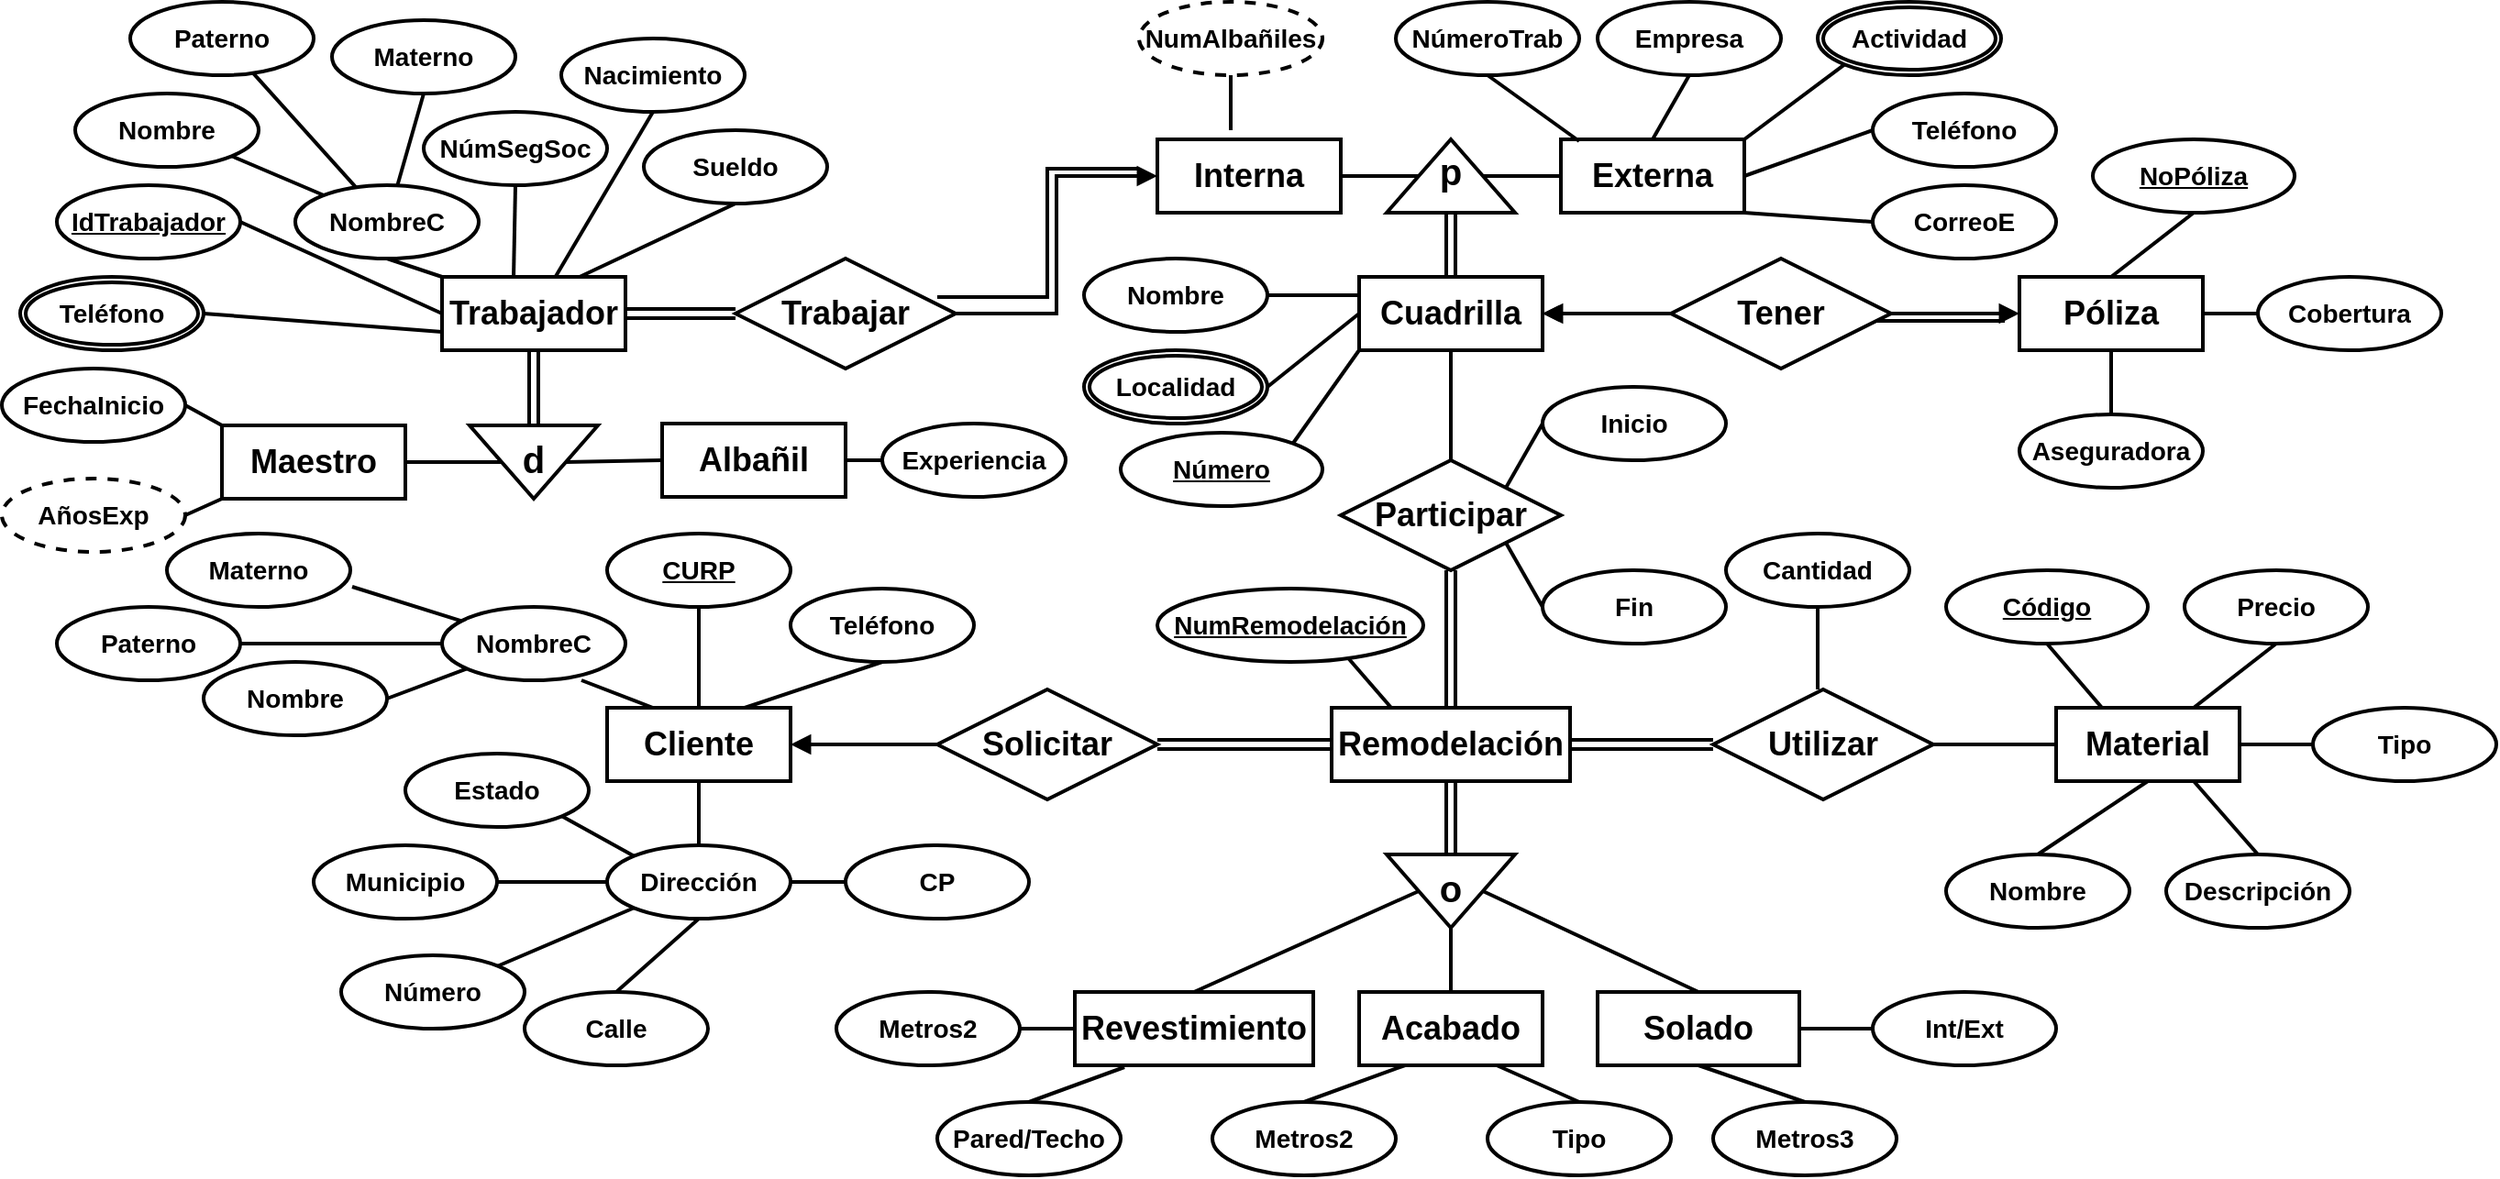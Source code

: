 <mxfile version="12.9.9" type="device"><diagram id="C5RBs43oDa-KdzZeNtuy" name="Page-1"><mxGraphModel dx="1679" dy="494" grid="1" gridSize="10" guides="1" tooltips="1" connect="1" arrows="1" fold="1" page="1" pageScale="1" pageWidth="827" pageHeight="1169" math="0" shadow="0"><root><mxCell id="WIyWlLk6GJQsqaUBKTNV-0"/><mxCell id="WIyWlLk6GJQsqaUBKTNV-1" parent="WIyWlLk6GJQsqaUBKTNV-0"/><mxCell id="CTdfxThfMznAJBngBojm-0" value="Trabajador" style="whiteSpace=wrap;html=1;align=center;fontSize=18;fontStyle=1;strokeWidth=2;" parent="WIyWlLk6GJQsqaUBKTNV-1" vertex="1"><mxGeometry x="-340" y="160" width="100" height="40" as="geometry"/></mxCell><mxCell id="ZBnfzhB002kHacPLFem0-1" style="edgeStyle=none;rounded=0;orthogonalLoop=1;jettySize=auto;html=1;exitX=1;exitY=0.5;exitDx=0;exitDy=0;entryX=0.5;entryY=1;entryDx=0;entryDy=0;strokeWidth=2;endArrow=none;endFill=0;" edge="1" parent="WIyWlLk6GJQsqaUBKTNV-1" source="CTdfxThfMznAJBngBojm-1" target="ZBnfzhB002kHacPLFem0-0"><mxGeometry relative="1" as="geometry"/></mxCell><mxCell id="CTdfxThfMznAJBngBojm-1" value="Maestro" style="whiteSpace=wrap;html=1;align=center;fontSize=18;fontStyle=1;strokeWidth=2;" parent="WIyWlLk6GJQsqaUBKTNV-1" vertex="1"><mxGeometry x="-460" y="241" width="100" height="40" as="geometry"/></mxCell><mxCell id="CTdfxThfMznAJBngBojm-2" value="Albañil" style="whiteSpace=wrap;html=1;align=center;fontSize=18;fontStyle=1;strokeWidth=2;" parent="WIyWlLk6GJQsqaUBKTNV-1" vertex="1"><mxGeometry x="-220" y="240" width="100" height="40" as="geometry"/></mxCell><mxCell id="CTdfxThfMznAJBngBojm-12" style="rounded=0;orthogonalLoop=1;jettySize=auto;html=1;exitX=0.5;exitY=1;exitDx=0;exitDy=0;entryX=0;entryY=0;entryDx=0;entryDy=0;endArrow=none;endFill=0;fontSize=14;strokeWidth=2;" parent="WIyWlLk6GJQsqaUBKTNV-1" source="CTdfxThfMznAJBngBojm-3" target="CTdfxThfMznAJBngBojm-0" edge="1"><mxGeometry relative="1" as="geometry"/></mxCell><mxCell id="CTdfxThfMznAJBngBojm-3" value="NombreC" style="ellipse;whiteSpace=wrap;html=1;align=center;fontSize=14;fontStyle=1;strokeWidth=2;" parent="WIyWlLk6GJQsqaUBKTNV-1" vertex="1"><mxGeometry x="-420" y="110" width="100" height="40" as="geometry"/></mxCell><mxCell id="CTdfxThfMznAJBngBojm-13" style="edgeStyle=none;rounded=0;orthogonalLoop=1;jettySize=auto;html=1;exitX=1;exitY=1;exitDx=0;exitDy=0;endArrow=none;endFill=0;fontSize=14;strokeWidth=2;" parent="WIyWlLk6GJQsqaUBKTNV-1" source="CTdfxThfMznAJBngBojm-4" target="CTdfxThfMznAJBngBojm-3" edge="1"><mxGeometry relative="1" as="geometry"/></mxCell><mxCell id="CTdfxThfMznAJBngBojm-4" value="Nombre" style="ellipse;whiteSpace=wrap;html=1;align=center;fontSize=14;fontStyle=1;strokeWidth=2;" parent="WIyWlLk6GJQsqaUBKTNV-1" vertex="1"><mxGeometry x="-540" y="60" width="100" height="40" as="geometry"/></mxCell><mxCell id="CTdfxThfMznAJBngBojm-14" style="edgeStyle=none;rounded=0;orthogonalLoop=1;jettySize=auto;html=1;endArrow=none;endFill=0;fontSize=14;strokeWidth=2;" parent="WIyWlLk6GJQsqaUBKTNV-1" source="CTdfxThfMznAJBngBojm-5" target="CTdfxThfMznAJBngBojm-3" edge="1"><mxGeometry relative="1" as="geometry"/></mxCell><mxCell id="CTdfxThfMznAJBngBojm-5" value="Paterno" style="ellipse;whiteSpace=wrap;html=1;align=center;fontSize=14;fontStyle=1;strokeWidth=2;" parent="WIyWlLk6GJQsqaUBKTNV-1" vertex="1"><mxGeometry x="-510" y="10" width="100" height="40" as="geometry"/></mxCell><mxCell id="CTdfxThfMznAJBngBojm-15" style="edgeStyle=none;rounded=0;orthogonalLoop=1;jettySize=auto;html=1;exitX=0.5;exitY=1;exitDx=0;exitDy=0;endArrow=none;endFill=0;fontSize=14;strokeWidth=2;" parent="WIyWlLk6GJQsqaUBKTNV-1" source="CTdfxThfMznAJBngBojm-6" target="CTdfxThfMznAJBngBojm-3" edge="1"><mxGeometry relative="1" as="geometry"/></mxCell><mxCell id="CTdfxThfMznAJBngBojm-6" value="Materno" style="ellipse;whiteSpace=wrap;html=1;align=center;fontSize=14;fontStyle=1;strokeWidth=2;" parent="WIyWlLk6GJQsqaUBKTNV-1" vertex="1"><mxGeometry x="-400" y="20" width="100" height="40" as="geometry"/></mxCell><mxCell id="CTdfxThfMznAJBngBojm-16" style="edgeStyle=none;rounded=0;orthogonalLoop=1;jettySize=auto;html=1;exitX=0.5;exitY=1;exitDx=0;exitDy=0;endArrow=none;endFill=0;fontSize=14;strokeWidth=2;" parent="WIyWlLk6GJQsqaUBKTNV-1" source="CTdfxThfMznAJBngBojm-7" target="CTdfxThfMznAJBngBojm-0" edge="1"><mxGeometry relative="1" as="geometry"/></mxCell><mxCell id="CTdfxThfMznAJBngBojm-7" value="Nacimiento" style="ellipse;whiteSpace=wrap;html=1;align=center;fontSize=14;fontStyle=1;strokeWidth=2;" parent="WIyWlLk6GJQsqaUBKTNV-1" vertex="1"><mxGeometry x="-275" y="30" width="100" height="40" as="geometry"/></mxCell><mxCell id="CTdfxThfMznAJBngBojm-17" style="edgeStyle=none;rounded=0;orthogonalLoop=1;jettySize=auto;html=1;exitX=0.5;exitY=1;exitDx=0;exitDy=0;entryX=0.39;entryY=0.025;entryDx=0;entryDy=0;entryPerimeter=0;endArrow=none;endFill=0;fontSize=14;strokeWidth=2;" parent="WIyWlLk6GJQsqaUBKTNV-1" source="CTdfxThfMznAJBngBojm-8" target="CTdfxThfMznAJBngBojm-0" edge="1"><mxGeometry relative="1" as="geometry"/></mxCell><mxCell id="CTdfxThfMznAJBngBojm-8" value="NúmSegSoc" style="ellipse;whiteSpace=wrap;html=1;align=center;fontSize=14;fontStyle=1;strokeWidth=2;" parent="WIyWlLk6GJQsqaUBKTNV-1" vertex="1"><mxGeometry x="-350" y="70" width="100" height="40" as="geometry"/></mxCell><mxCell id="CTdfxThfMznAJBngBojm-18" style="edgeStyle=none;rounded=0;orthogonalLoop=1;jettySize=auto;html=1;exitX=0.5;exitY=1;exitDx=0;exitDy=0;endArrow=none;endFill=0;fontSize=14;entryX=0.75;entryY=0;entryDx=0;entryDy=0;strokeWidth=2;" parent="WIyWlLk6GJQsqaUBKTNV-1" source="CTdfxThfMznAJBngBojm-9" target="CTdfxThfMznAJBngBojm-0" edge="1"><mxGeometry relative="1" as="geometry"><mxPoint x="-258" y="156" as="targetPoint"/></mxGeometry></mxCell><mxCell id="CTdfxThfMznAJBngBojm-9" value="Sueldo" style="ellipse;whiteSpace=wrap;html=1;align=center;fontSize=14;fontStyle=1;strokeWidth=2;" parent="WIyWlLk6GJQsqaUBKTNV-1" vertex="1"><mxGeometry x="-230" y="80" width="100" height="40" as="geometry"/></mxCell><mxCell id="CTdfxThfMznAJBngBojm-11" style="rounded=0;orthogonalLoop=1;jettySize=auto;html=1;exitX=1;exitY=0.5;exitDx=0;exitDy=0;entryX=0;entryY=0.5;entryDx=0;entryDy=0;fontSize=14;endArrow=none;endFill=0;strokeWidth=2;" parent="WIyWlLk6GJQsqaUBKTNV-1" source="CTdfxThfMznAJBngBojm-92" target="CTdfxThfMznAJBngBojm-0" edge="1"><mxGeometry relative="1" as="geometry"><mxPoint x="-390" y="180" as="sourcePoint"/></mxGeometry></mxCell><mxCell id="CTdfxThfMznAJBngBojm-20" style="edgeStyle=none;rounded=0;orthogonalLoop=1;jettySize=auto;html=1;exitX=0;exitY=0.5;exitDx=0;exitDy=0;entryX=0.5;entryY=1;entryDx=0;entryDy=0;endArrow=none;endFill=0;fontSize=20;strokeWidth=2;shape=link;" parent="WIyWlLk6GJQsqaUBKTNV-1" source="ZBnfzhB002kHacPLFem0-0" target="CTdfxThfMznAJBngBojm-0" edge="1"><mxGeometry relative="1" as="geometry"><mxPoint x="-290" y="245" as="sourcePoint"/></mxGeometry></mxCell><mxCell id="CTdfxThfMznAJBngBojm-27" style="edgeStyle=none;rounded=0;orthogonalLoop=1;jettySize=auto;html=1;exitX=0;exitY=0.5;exitDx=0;exitDy=0;entryX=1;entryY=0.5;entryDx=0;entryDy=0;endArrow=none;endFill=0;strokeWidth=2;fontSize=20;" parent="WIyWlLk6GJQsqaUBKTNV-1" source="CTdfxThfMznAJBngBojm-26" target="CTdfxThfMznAJBngBojm-2" edge="1"><mxGeometry relative="1" as="geometry"/></mxCell><mxCell id="CTdfxThfMznAJBngBojm-26" value="Experiencia" style="ellipse;whiteSpace=wrap;html=1;align=center;fontSize=14;fontStyle=1;strokeWidth=2;" parent="WIyWlLk6GJQsqaUBKTNV-1" vertex="1"><mxGeometry x="-100" y="240" width="100" height="40" as="geometry"/></mxCell><mxCell id="CTdfxThfMznAJBngBojm-34" style="edgeStyle=none;rounded=0;orthogonalLoop=1;jettySize=auto;html=1;exitX=0.5;exitY=0;exitDx=0;exitDy=0;entryX=0;entryY=0.5;entryDx=0;entryDy=0;endArrow=none;endFill=0;strokeWidth=2;fontSize=20;shape=link;" parent="WIyWlLk6GJQsqaUBKTNV-1" source="CTdfxThfMznAJBngBojm-28" target="ZBnfzhB002kHacPLFem0-7" edge="1"><mxGeometry relative="1" as="geometry"><mxPoint x="210" y="120" as="targetPoint"/></mxGeometry></mxCell><mxCell id="CTdfxThfMznAJBngBojm-28" value="Cuadrilla" style="whiteSpace=wrap;html=1;align=center;fontSize=18;fontStyle=1;strokeWidth=2;" parent="WIyWlLk6GJQsqaUBKTNV-1" vertex="1"><mxGeometry x="160" y="160" width="100" height="40" as="geometry"/></mxCell><mxCell id="ZBnfzhB002kHacPLFem0-8" style="edgeStyle=none;rounded=0;orthogonalLoop=1;jettySize=auto;html=1;exitX=1;exitY=0.5;exitDx=0;exitDy=0;entryX=0.5;entryY=0;entryDx=0;entryDy=0;endArrow=none;endFill=0;strokeWidth=2;fontSize=20;" edge="1" parent="WIyWlLk6GJQsqaUBKTNV-1" source="CTdfxThfMznAJBngBojm-29" target="ZBnfzhB002kHacPLFem0-7"><mxGeometry relative="1" as="geometry"/></mxCell><mxCell id="CTdfxThfMznAJBngBojm-29" value="Interna" style="whiteSpace=wrap;html=1;align=center;fontSize=18;fontStyle=1;strokeWidth=2;" parent="WIyWlLk6GJQsqaUBKTNV-1" vertex="1"><mxGeometry x="50" y="85" width="100" height="40" as="geometry"/></mxCell><mxCell id="ZBnfzhB002kHacPLFem0-9" style="edgeStyle=none;rounded=0;orthogonalLoop=1;jettySize=auto;html=1;exitX=0;exitY=0.5;exitDx=0;exitDy=0;entryX=0.5;entryY=1;entryDx=0;entryDy=0;endArrow=none;endFill=0;strokeWidth=2;fontSize=20;" edge="1" parent="WIyWlLk6GJQsqaUBKTNV-1" source="CTdfxThfMznAJBngBojm-30" target="ZBnfzhB002kHacPLFem0-7"><mxGeometry relative="1" as="geometry"/></mxCell><mxCell id="CTdfxThfMznAJBngBojm-30" value="Externa" style="whiteSpace=wrap;html=1;align=center;fontSize=18;fontStyle=1;strokeWidth=2;" parent="WIyWlLk6GJQsqaUBKTNV-1" vertex="1"><mxGeometry x="270" y="85" width="100" height="40" as="geometry"/></mxCell><mxCell id="CTdfxThfMznAJBngBojm-52" style="edgeStyle=none;rounded=0;orthogonalLoop=1;jettySize=auto;html=1;exitX=1;exitY=0.5;exitDx=0;exitDy=0;entryX=0;entryY=0.25;entryDx=0;entryDy=0;endArrow=none;endFill=0;strokeWidth=2;fontSize=14;" parent="WIyWlLk6GJQsqaUBKTNV-1" source="CTdfxThfMznAJBngBojm-35" target="CTdfxThfMznAJBngBojm-28" edge="1"><mxGeometry relative="1" as="geometry"/></mxCell><mxCell id="CTdfxThfMznAJBngBojm-35" value="Nombre" style="ellipse;whiteSpace=wrap;html=1;align=center;fontSize=14;fontStyle=1;strokeWidth=2;" parent="WIyWlLk6GJQsqaUBKTNV-1" vertex="1"><mxGeometry x="10" y="150" width="100" height="40" as="geometry"/></mxCell><mxCell id="CTdfxThfMznAJBngBojm-53" style="edgeStyle=none;rounded=0;orthogonalLoop=1;jettySize=auto;html=1;exitX=1;exitY=0.5;exitDx=0;exitDy=0;entryX=0;entryY=0.5;entryDx=0;entryDy=0;endArrow=none;endFill=0;strokeWidth=2;fontSize=14;" parent="WIyWlLk6GJQsqaUBKTNV-1" source="CTdfxThfMznAJBngBojm-38" target="CTdfxThfMznAJBngBojm-28" edge="1"><mxGeometry relative="1" as="geometry"/></mxCell><mxCell id="CTdfxThfMznAJBngBojm-38" value="Localidad" style="ellipse;shape=doubleEllipse;margin=3;whiteSpace=wrap;html=1;align=center;strokeWidth=2;fontSize=14;fontStyle=1" parent="WIyWlLk6GJQsqaUBKTNV-1" vertex="1"><mxGeometry x="10" y="200" width="100" height="40" as="geometry"/></mxCell><mxCell id="CTdfxThfMznAJBngBojm-54" style="edgeStyle=none;rounded=0;orthogonalLoop=1;jettySize=auto;html=1;exitX=1;exitY=0;exitDx=0;exitDy=0;entryX=0;entryY=1;entryDx=0;entryDy=0;endArrow=none;endFill=0;strokeWidth=2;fontSize=14;" parent="WIyWlLk6GJQsqaUBKTNV-1" source="CTdfxThfMznAJBngBojm-106" target="CTdfxThfMznAJBngBojm-28" edge="1"><mxGeometry relative="1" as="geometry"><mxPoint x="145.355" y="250.858" as="sourcePoint"/></mxGeometry></mxCell><mxCell id="CTdfxThfMznAJBngBojm-55" style="edgeStyle=none;rounded=0;orthogonalLoop=1;jettySize=auto;html=1;exitX=0.5;exitY=1;exitDx=0;exitDy=0;entryX=0.4;entryY=-0.125;entryDx=0;entryDy=0;entryPerimeter=0;endArrow=none;endFill=0;strokeWidth=2;fontSize=14;" parent="WIyWlLk6GJQsqaUBKTNV-1" source="CTdfxThfMznAJBngBojm-40" target="CTdfxThfMznAJBngBojm-29" edge="1"><mxGeometry relative="1" as="geometry"/></mxCell><mxCell id="CTdfxThfMznAJBngBojm-40" value="NumAlbañiles" style="ellipse;whiteSpace=wrap;html=1;align=center;dashed=1;strokeWidth=2;fontSize=14;fontStyle=1" parent="WIyWlLk6GJQsqaUBKTNV-1" vertex="1"><mxGeometry x="40" y="10" width="100" height="40" as="geometry"/></mxCell><mxCell id="CTdfxThfMznAJBngBojm-47" style="edgeStyle=none;rounded=0;orthogonalLoop=1;jettySize=auto;html=1;exitX=0.5;exitY=1;exitDx=0;exitDy=0;entryX=0.1;entryY=0.025;entryDx=0;entryDy=0;entryPerimeter=0;endArrow=none;endFill=0;strokeWidth=2;fontSize=14;" parent="WIyWlLk6GJQsqaUBKTNV-1" source="CTdfxThfMznAJBngBojm-41" target="CTdfxThfMznAJBngBojm-30" edge="1"><mxGeometry relative="1" as="geometry"/></mxCell><mxCell id="CTdfxThfMznAJBngBojm-41" value="NúmeroTrab" style="ellipse;whiteSpace=wrap;html=1;align=center;fontSize=14;fontStyle=1;strokeWidth=2;" parent="WIyWlLk6GJQsqaUBKTNV-1" vertex="1"><mxGeometry x="180" y="10" width="100" height="40" as="geometry"/></mxCell><mxCell id="CTdfxThfMznAJBngBojm-48" style="edgeStyle=none;rounded=0;orthogonalLoop=1;jettySize=auto;html=1;exitX=0.5;exitY=1;exitDx=0;exitDy=0;endArrow=none;endFill=0;strokeWidth=2;fontSize=14;entryX=0.5;entryY=0;entryDx=0;entryDy=0;" parent="WIyWlLk6GJQsqaUBKTNV-1" source="CTdfxThfMznAJBngBojm-42" target="CTdfxThfMznAJBngBojm-30" edge="1"><mxGeometry relative="1" as="geometry"><mxPoint x="330" y="70" as="targetPoint"/></mxGeometry></mxCell><mxCell id="CTdfxThfMznAJBngBojm-42" value="Empresa" style="ellipse;whiteSpace=wrap;html=1;align=center;fontSize=14;fontStyle=1;strokeWidth=2;" parent="WIyWlLk6GJQsqaUBKTNV-1" vertex="1"><mxGeometry x="290" y="10" width="100" height="40" as="geometry"/></mxCell><mxCell id="CTdfxThfMznAJBngBojm-49" style="edgeStyle=none;rounded=0;orthogonalLoop=1;jettySize=auto;html=1;exitX=0;exitY=1;exitDx=0;exitDy=0;entryX=1;entryY=0;entryDx=0;entryDy=0;endArrow=none;endFill=0;strokeWidth=2;fontSize=14;" parent="WIyWlLk6GJQsqaUBKTNV-1" source="CTdfxThfMznAJBngBojm-43" target="CTdfxThfMznAJBngBojm-30" edge="1"><mxGeometry relative="1" as="geometry"/></mxCell><mxCell id="CTdfxThfMznAJBngBojm-43" value="Actividad" style="ellipse;shape=doubleEllipse;margin=3;whiteSpace=wrap;html=1;align=center;strokeWidth=2;fontSize=14;fontStyle=1" parent="WIyWlLk6GJQsqaUBKTNV-1" vertex="1"><mxGeometry x="410" y="10" width="100" height="40" as="geometry"/></mxCell><mxCell id="CTdfxThfMznAJBngBojm-50" style="edgeStyle=none;rounded=0;orthogonalLoop=1;jettySize=auto;html=1;exitX=0;exitY=0.5;exitDx=0;exitDy=0;entryX=1;entryY=0.5;entryDx=0;entryDy=0;endArrow=none;endFill=0;strokeWidth=2;fontSize=14;" parent="WIyWlLk6GJQsqaUBKTNV-1" source="CTdfxThfMznAJBngBojm-45" target="CTdfxThfMznAJBngBojm-30" edge="1"><mxGeometry relative="1" as="geometry"/></mxCell><mxCell id="CTdfxThfMznAJBngBojm-45" value="Teléfono" style="ellipse;whiteSpace=wrap;html=1;align=center;fontSize=14;fontStyle=1;strokeWidth=2;" parent="WIyWlLk6GJQsqaUBKTNV-1" vertex="1"><mxGeometry x="440" y="60" width="100" height="40" as="geometry"/></mxCell><mxCell id="CTdfxThfMznAJBngBojm-51" style="edgeStyle=none;rounded=0;orthogonalLoop=1;jettySize=auto;html=1;exitX=0;exitY=0.5;exitDx=0;exitDy=0;entryX=1;entryY=1;entryDx=0;entryDy=0;endArrow=none;endFill=0;strokeWidth=2;fontSize=14;" parent="WIyWlLk6GJQsqaUBKTNV-1" source="CTdfxThfMznAJBngBojm-46" target="CTdfxThfMznAJBngBojm-30" edge="1"><mxGeometry relative="1" as="geometry"/></mxCell><mxCell id="CTdfxThfMznAJBngBojm-46" value="CorreoE" style="ellipse;whiteSpace=wrap;html=1;align=center;fontSize=14;fontStyle=1;strokeWidth=2;" parent="WIyWlLk6GJQsqaUBKTNV-1" vertex="1"><mxGeometry x="440" y="110" width="100" height="40" as="geometry"/></mxCell><mxCell id="CTdfxThfMznAJBngBojm-94" style="edgeStyle=none;rounded=0;orthogonalLoop=1;jettySize=auto;html=1;exitX=0.25;exitY=0;exitDx=0;exitDy=0;entryX=0.718;entryY=0.95;entryDx=0;entryDy=0;entryPerimeter=0;endArrow=none;endFill=0;strokeWidth=2;fontSize=14;" parent="WIyWlLk6GJQsqaUBKTNV-1" source="CTdfxThfMznAJBngBojm-59" target="CTdfxThfMznAJBngBojm-93" edge="1"><mxGeometry relative="1" as="geometry"/></mxCell><mxCell id="CTdfxThfMznAJBngBojm-59" value="Remodelación" style="whiteSpace=wrap;html=1;align=center;fontSize=18;fontStyle=1;strokeWidth=2;" parent="WIyWlLk6GJQsqaUBKTNV-1" vertex="1"><mxGeometry x="145" y="395" width="130" height="40" as="geometry"/></mxCell><mxCell id="ZBnfzhB002kHacPLFem0-13" style="edgeStyle=none;rounded=0;orthogonalLoop=1;jettySize=auto;html=1;exitX=0.5;exitY=0;exitDx=0;exitDy=0;entryX=0.5;entryY=1;entryDx=0;entryDy=0;endArrow=none;endFill=0;strokeWidth=2;fontSize=20;" edge="1" parent="WIyWlLk6GJQsqaUBKTNV-1" source="CTdfxThfMznAJBngBojm-60" target="ZBnfzhB002kHacPLFem0-10"><mxGeometry relative="1" as="geometry"/></mxCell><mxCell id="CTdfxThfMznAJBngBojm-60" value="Revestimiento" style="whiteSpace=wrap;html=1;align=center;fontSize=18;fontStyle=1;strokeWidth=2;" parent="WIyWlLk6GJQsqaUBKTNV-1" vertex="1"><mxGeometry x="5" y="550" width="130" height="40" as="geometry"/></mxCell><mxCell id="CTdfxThfMznAJBngBojm-61" value="Acabado" style="whiteSpace=wrap;html=1;align=center;fontSize=18;fontStyle=1;strokeWidth=2;" parent="WIyWlLk6GJQsqaUBKTNV-1" vertex="1"><mxGeometry x="160" y="550" width="100" height="40" as="geometry"/></mxCell><mxCell id="ZBnfzhB002kHacPLFem0-12" style="edgeStyle=none;rounded=0;orthogonalLoop=1;jettySize=auto;html=1;exitX=0.5;exitY=0;exitDx=0;exitDy=0;entryX=0.5;entryY=0;entryDx=0;entryDy=0;endArrow=none;endFill=0;strokeWidth=2;fontSize=20;" edge="1" parent="WIyWlLk6GJQsqaUBKTNV-1" source="CTdfxThfMznAJBngBojm-62" target="ZBnfzhB002kHacPLFem0-10"><mxGeometry relative="1" as="geometry"/></mxCell><mxCell id="CTdfxThfMznAJBngBojm-62" value="Solado" style="whiteSpace=wrap;html=1;align=center;fontSize=18;fontStyle=1;strokeWidth=2;" parent="WIyWlLk6GJQsqaUBKTNV-1" vertex="1"><mxGeometry x="290" y="550" width="110" height="40" as="geometry"/></mxCell><mxCell id="CTdfxThfMznAJBngBojm-69" style="edgeStyle=none;rounded=0;orthogonalLoop=1;jettySize=auto;html=1;exitX=0;exitY=0.5;exitDx=0;exitDy=0;entryX=0.5;entryY=1;entryDx=0;entryDy=0;endArrow=none;endFill=0;strokeWidth=2;fontSize=14;shape=link;" parent="WIyWlLk6GJQsqaUBKTNV-1" source="ZBnfzhB002kHacPLFem0-10" target="CTdfxThfMznAJBngBojm-59" edge="1"><mxGeometry relative="1" as="geometry"><mxPoint x="210" y="475" as="sourcePoint"/></mxGeometry></mxCell><mxCell id="CTdfxThfMznAJBngBojm-70" value="Póliza" style="whiteSpace=wrap;html=1;align=center;fontSize=18;fontStyle=1;strokeWidth=2;" parent="WIyWlLk6GJQsqaUBKTNV-1" vertex="1"><mxGeometry x="520" y="160" width="100" height="40" as="geometry"/></mxCell><mxCell id="CTdfxThfMznAJBngBojm-73" style="edgeStyle=none;rounded=0;orthogonalLoop=1;jettySize=auto;html=1;exitX=0.5;exitY=1;exitDx=0;exitDy=0;endArrow=none;endFill=0;strokeWidth=2;fontSize=14;" parent="WIyWlLk6GJQsqaUBKTNV-1" source="CTdfxThfMznAJBngBojm-71" edge="1"><mxGeometry relative="1" as="geometry"><mxPoint x="570" y="200" as="targetPoint"/></mxGeometry></mxCell><mxCell id="CTdfxThfMznAJBngBojm-71" value="Aseguradora" style="ellipse;whiteSpace=wrap;html=1;align=center;fontSize=14;fontStyle=1;strokeWidth=2;" parent="WIyWlLk6GJQsqaUBKTNV-1" vertex="1"><mxGeometry x="520" y="235" width="100" height="40" as="geometry"/></mxCell><mxCell id="CTdfxThfMznAJBngBojm-74" style="edgeStyle=none;rounded=0;orthogonalLoop=1;jettySize=auto;html=1;exitX=0;exitY=0.5;exitDx=0;exitDy=0;entryX=1;entryY=0.5;entryDx=0;entryDy=0;endArrow=none;endFill=0;strokeWidth=2;fontSize=14;" parent="WIyWlLk6GJQsqaUBKTNV-1" source="CTdfxThfMznAJBngBojm-72" target="CTdfxThfMznAJBngBojm-70" edge="1"><mxGeometry relative="1" as="geometry"/></mxCell><mxCell id="CTdfxThfMznAJBngBojm-72" value="Cobertura" style="ellipse;whiteSpace=wrap;html=1;align=center;fontSize=14;fontStyle=1;strokeWidth=2;" parent="WIyWlLk6GJQsqaUBKTNV-1" vertex="1"><mxGeometry x="650" y="160" width="100" height="40" as="geometry"/></mxCell><mxCell id="CTdfxThfMznAJBngBojm-82" style="edgeStyle=none;rounded=0;orthogonalLoop=1;jettySize=auto;html=1;exitX=0.5;exitY=1;exitDx=0;exitDy=0;entryX=0.75;entryY=0;entryDx=0;entryDy=0;endArrow=none;endFill=0;strokeWidth=2;fontSize=14;" parent="WIyWlLk6GJQsqaUBKTNV-1" source="CTdfxThfMznAJBngBojm-76" target="CTdfxThfMznAJBngBojm-183" edge="1"><mxGeometry relative="1" as="geometry"><mxPoint x="609" y="395" as="targetPoint"/></mxGeometry></mxCell><mxCell id="CTdfxThfMznAJBngBojm-76" value="Precio" style="ellipse;whiteSpace=wrap;html=1;align=center;fontSize=14;fontStyle=1;strokeWidth=2;" parent="WIyWlLk6GJQsqaUBKTNV-1" vertex="1"><mxGeometry x="610" y="320" width="100" height="40" as="geometry"/></mxCell><mxCell id="CTdfxThfMznAJBngBojm-83" style="edgeStyle=none;rounded=0;orthogonalLoop=1;jettySize=auto;html=1;exitX=0;exitY=0.5;exitDx=0;exitDy=0;entryX=1;entryY=0.5;entryDx=0;entryDy=0;endArrow=none;endFill=0;strokeWidth=2;fontSize=14;" parent="WIyWlLk6GJQsqaUBKTNV-1" source="CTdfxThfMznAJBngBojm-77" target="CTdfxThfMznAJBngBojm-183" edge="1"><mxGeometry relative="1" as="geometry"><mxPoint x="640" y="415" as="targetPoint"/></mxGeometry></mxCell><mxCell id="CTdfxThfMznAJBngBojm-77" value="Tipo" style="ellipse;whiteSpace=wrap;html=1;align=center;fontSize=14;fontStyle=1;strokeWidth=2;" parent="WIyWlLk6GJQsqaUBKTNV-1" vertex="1"><mxGeometry x="680" y="395" width="100" height="40" as="geometry"/></mxCell><mxCell id="CTdfxThfMznAJBngBojm-84" style="edgeStyle=none;rounded=0;orthogonalLoop=1;jettySize=auto;html=1;exitX=0.5;exitY=0;exitDx=0;exitDy=0;entryX=0.75;entryY=1;entryDx=0;entryDy=0;endArrow=none;endFill=0;strokeWidth=2;fontSize=14;" parent="WIyWlLk6GJQsqaUBKTNV-1" source="CTdfxThfMznAJBngBojm-78" target="CTdfxThfMznAJBngBojm-183" edge="1"><mxGeometry relative="1" as="geometry"><mxPoint x="615" y="435" as="targetPoint"/></mxGeometry></mxCell><mxCell id="CTdfxThfMznAJBngBojm-78" value="Descripción" style="ellipse;whiteSpace=wrap;html=1;align=center;fontSize=14;fontStyle=1;strokeWidth=2;" parent="WIyWlLk6GJQsqaUBKTNV-1" vertex="1"><mxGeometry x="600" y="475" width="100" height="40" as="geometry"/></mxCell><mxCell id="CTdfxThfMznAJBngBojm-85" style="edgeStyle=none;rounded=0;orthogonalLoop=1;jettySize=auto;html=1;exitX=0.5;exitY=0;exitDx=0;exitDy=0;entryX=0.5;entryY=1;entryDx=0;entryDy=0;endArrow=none;endFill=0;strokeWidth=2;fontSize=14;" parent="WIyWlLk6GJQsqaUBKTNV-1" source="CTdfxThfMznAJBngBojm-79" target="CTdfxThfMznAJBngBojm-183" edge="1"><mxGeometry relative="1" as="geometry"><mxPoint x="590" y="435" as="targetPoint"/></mxGeometry></mxCell><mxCell id="CTdfxThfMznAJBngBojm-79" value="Nombre" style="ellipse;whiteSpace=wrap;html=1;align=center;fontSize=14;fontStyle=1;strokeWidth=2;" parent="WIyWlLk6GJQsqaUBKTNV-1" vertex="1"><mxGeometry x="480" y="475" width="100" height="40" as="geometry"/></mxCell><mxCell id="CTdfxThfMznAJBngBojm-81" style="edgeStyle=none;rounded=0;orthogonalLoop=1;jettySize=auto;html=1;exitX=0.5;exitY=1;exitDx=0;exitDy=0;entryX=0.25;entryY=0;entryDx=0;entryDy=0;endArrow=none;endFill=0;strokeWidth=2;fontSize=14;" parent="WIyWlLk6GJQsqaUBKTNV-1" source="CTdfxThfMznAJBngBojm-184" target="CTdfxThfMznAJBngBojm-183" edge="1"><mxGeometry relative="1" as="geometry"><mxPoint x="540" y="360" as="sourcePoint"/><mxPoint x="565" y="395" as="targetPoint"/></mxGeometry></mxCell><mxCell id="CTdfxThfMznAJBngBojm-95" style="edgeStyle=none;rounded=0;orthogonalLoop=1;jettySize=auto;html=1;entryX=0.5;entryY=1;entryDx=0;entryDy=0;endArrow=none;endFill=0;strokeWidth=2;fontSize=14;exitX=0.5;exitY=0;exitDx=0;exitDy=0;" parent="WIyWlLk6GJQsqaUBKTNV-1" source="CTdfxThfMznAJBngBojm-86" target="CTdfxThfMznAJBngBojm-140" edge="1"><mxGeometry relative="1" as="geometry"><mxPoint x="-206" y="474" as="sourcePoint"/><mxPoint x="-392.5" y="485" as="targetPoint"/></mxGeometry></mxCell><mxCell id="CTdfxThfMznAJBngBojm-86" value="Dirección" style="ellipse;whiteSpace=wrap;html=1;align=center;fontSize=14;fontStyle=1;strokeWidth=2;" parent="WIyWlLk6GJQsqaUBKTNV-1" vertex="1"><mxGeometry x="-250" y="470" width="100" height="40" as="geometry"/></mxCell><mxCell id="CTdfxThfMznAJBngBojm-100" style="edgeStyle=none;rounded=0;orthogonalLoop=1;jettySize=auto;html=1;exitX=0.5;exitY=0;exitDx=0;exitDy=0;entryX=0.5;entryY=1;entryDx=0;entryDy=0;endArrow=none;endFill=0;strokeWidth=2;fontSize=14;" parent="WIyWlLk6GJQsqaUBKTNV-1" source="CTdfxThfMznAJBngBojm-87" target="CTdfxThfMznAJBngBojm-86" edge="1"><mxGeometry relative="1" as="geometry"/></mxCell><mxCell id="CTdfxThfMznAJBngBojm-87" value="Calle" style="ellipse;whiteSpace=wrap;html=1;align=center;fontSize=14;fontStyle=1;strokeWidth=2;" parent="WIyWlLk6GJQsqaUBKTNV-1" vertex="1"><mxGeometry x="-295" y="550" width="100" height="40" as="geometry"/></mxCell><mxCell id="CTdfxThfMznAJBngBojm-99" style="edgeStyle=none;rounded=0;orthogonalLoop=1;jettySize=auto;html=1;exitX=1;exitY=0;exitDx=0;exitDy=0;entryX=0;entryY=1;entryDx=0;entryDy=0;endArrow=none;endFill=0;strokeWidth=2;fontSize=14;" parent="WIyWlLk6GJQsqaUBKTNV-1" source="CTdfxThfMznAJBngBojm-88" target="CTdfxThfMznAJBngBojm-86" edge="1"><mxGeometry relative="1" as="geometry"/></mxCell><mxCell id="CTdfxThfMznAJBngBojm-88" value="Número" style="ellipse;whiteSpace=wrap;html=1;align=center;fontSize=14;fontStyle=1;strokeWidth=2;" parent="WIyWlLk6GJQsqaUBKTNV-1" vertex="1"><mxGeometry x="-395" y="530" width="100" height="40" as="geometry"/></mxCell><mxCell id="CTdfxThfMznAJBngBojm-98" style="edgeStyle=none;rounded=0;orthogonalLoop=1;jettySize=auto;html=1;exitX=1;exitY=0.5;exitDx=0;exitDy=0;endArrow=none;endFill=0;strokeWidth=2;fontSize=14;" parent="WIyWlLk6GJQsqaUBKTNV-1" source="CTdfxThfMznAJBngBojm-89" target="CTdfxThfMznAJBngBojm-86" edge="1"><mxGeometry relative="1" as="geometry"/></mxCell><mxCell id="CTdfxThfMznAJBngBojm-89" value="Municipio" style="ellipse;whiteSpace=wrap;html=1;align=center;fontSize=14;fontStyle=1;strokeWidth=2;" parent="WIyWlLk6GJQsqaUBKTNV-1" vertex="1"><mxGeometry x="-410" y="470" width="100" height="40" as="geometry"/></mxCell><mxCell id="CTdfxThfMznAJBngBojm-97" style="edgeStyle=none;rounded=0;orthogonalLoop=1;jettySize=auto;html=1;exitX=1;exitY=1;exitDx=0;exitDy=0;entryX=0;entryY=0;entryDx=0;entryDy=0;endArrow=none;endFill=0;strokeWidth=2;fontSize=14;" parent="WIyWlLk6GJQsqaUBKTNV-1" source="CTdfxThfMznAJBngBojm-90" target="CTdfxThfMznAJBngBojm-86" edge="1"><mxGeometry relative="1" as="geometry"/></mxCell><mxCell id="CTdfxThfMznAJBngBojm-90" value="Estado" style="ellipse;whiteSpace=wrap;html=1;align=center;fontSize=14;fontStyle=1;strokeWidth=2;" parent="WIyWlLk6GJQsqaUBKTNV-1" vertex="1"><mxGeometry x="-360" y="420" width="100" height="40" as="geometry"/></mxCell><mxCell id="CTdfxThfMznAJBngBojm-96" style="edgeStyle=none;rounded=0;orthogonalLoop=1;jettySize=auto;html=1;exitX=0;exitY=0.5;exitDx=0;exitDy=0;entryX=1;entryY=0.5;entryDx=0;entryDy=0;endArrow=none;endFill=0;strokeWidth=2;fontSize=14;" parent="WIyWlLk6GJQsqaUBKTNV-1" source="CTdfxThfMznAJBngBojm-91" target="CTdfxThfMznAJBngBojm-86" edge="1"><mxGeometry relative="1" as="geometry"/></mxCell><mxCell id="CTdfxThfMznAJBngBojm-91" value="CP" style="ellipse;whiteSpace=wrap;html=1;align=center;fontSize=14;fontStyle=1;strokeWidth=2;" parent="WIyWlLk6GJQsqaUBKTNV-1" vertex="1"><mxGeometry x="-120" y="470" width="100" height="40" as="geometry"/></mxCell><mxCell id="CTdfxThfMznAJBngBojm-92" value="IdTrabajador" style="ellipse;whiteSpace=wrap;html=1;align=center;fontStyle=5;strokeWidth=2;fontSize=14;" parent="WIyWlLk6GJQsqaUBKTNV-1" vertex="1"><mxGeometry x="-550" y="110" width="100" height="40" as="geometry"/></mxCell><mxCell id="CTdfxThfMznAJBngBojm-93" value="NumRemodelación" style="ellipse;whiteSpace=wrap;html=1;align=center;fontStyle=5;strokeWidth=2;fontSize=14;" parent="WIyWlLk6GJQsqaUBKTNV-1" vertex="1"><mxGeometry x="50" y="330" width="145" height="40" as="geometry"/></mxCell><mxCell id="CTdfxThfMznAJBngBojm-102" style="edgeStyle=none;rounded=0;orthogonalLoop=1;jettySize=auto;html=1;exitX=0;exitY=0.5;exitDx=0;exitDy=0;entryX=1;entryY=0.5;entryDx=0;entryDy=0;endArrow=none;endFill=0;strokeWidth=2;fontSize=18;shape=link;" parent="WIyWlLk6GJQsqaUBKTNV-1" source="CTdfxThfMznAJBngBojm-101" target="CTdfxThfMznAJBngBojm-0" edge="1"><mxGeometry relative="1" as="geometry"/></mxCell><mxCell id="CTdfxThfMznAJBngBojm-103" style="edgeStyle=orthogonalEdgeStyle;rounded=0;orthogonalLoop=1;jettySize=auto;html=1;exitX=1;exitY=0.5;exitDx=0;exitDy=0;entryX=0;entryY=0.5;entryDx=0;entryDy=0;endArrow=block;endFill=1;strokeWidth=2;fontSize=18;" parent="WIyWlLk6GJQsqaUBKTNV-1" source="CTdfxThfMznAJBngBojm-101" target="CTdfxThfMznAJBngBojm-29" edge="1"><mxGeometry relative="1" as="geometry"/></mxCell><mxCell id="CTdfxThfMznAJBngBojm-101" value="Trabajar" style="shape=rhombus;perimeter=rhombusPerimeter;whiteSpace=wrap;html=1;align=center;strokeWidth=2;fontSize=18;fontStyle=1" parent="WIyWlLk6GJQsqaUBKTNV-1" vertex="1"><mxGeometry x="-180" y="150" width="120" height="60" as="geometry"/></mxCell><mxCell id="CTdfxThfMznAJBngBojm-105" style="edgeStyle=orthogonalEdgeStyle;rounded=0;orthogonalLoop=1;jettySize=auto;html=1;endArrow=none;endFill=0;strokeWidth=2;fontSize=18;" parent="WIyWlLk6GJQsqaUBKTNV-1" edge="1"><mxGeometry relative="1" as="geometry"><mxPoint x="-70" y="171" as="sourcePoint"/><mxPoint x="40" y="101" as="targetPoint"/><Array as="points"><mxPoint x="-70" y="171"/><mxPoint x="-10" y="171"/><mxPoint x="-10" y="101"/></Array></mxGeometry></mxCell><mxCell id="CTdfxThfMznAJBngBojm-106" value="Número" style="ellipse;whiteSpace=wrap;html=1;align=center;fontStyle=5;strokeWidth=2;fontSize=14;" parent="WIyWlLk6GJQsqaUBKTNV-1" vertex="1"><mxGeometry x="30" y="245" width="110" height="40" as="geometry"/></mxCell><mxCell id="CTdfxThfMznAJBngBojm-108" style="edgeStyle=orthogonalEdgeStyle;rounded=0;orthogonalLoop=1;jettySize=auto;html=1;exitX=0.5;exitY=0;exitDx=0;exitDy=0;entryX=0.5;entryY=1;entryDx=0;entryDy=0;endArrow=none;endFill=0;strokeWidth=2;fontSize=18;" parent="WIyWlLk6GJQsqaUBKTNV-1" source="CTdfxThfMznAJBngBojm-107" target="CTdfxThfMznAJBngBojm-28" edge="1"><mxGeometry relative="1" as="geometry"/></mxCell><mxCell id="CTdfxThfMznAJBngBojm-109" style="rounded=0;orthogonalLoop=1;jettySize=auto;html=1;exitX=0.5;exitY=1;exitDx=0;exitDy=0;endArrow=none;endFill=0;strokeWidth=2;fontSize=18;entryX=0.5;entryY=0;entryDx=0;entryDy=0;shape=link;" parent="WIyWlLk6GJQsqaUBKTNV-1" source="CTdfxThfMznAJBngBojm-107" target="CTdfxThfMznAJBngBojm-59" edge="1"><mxGeometry relative="1" as="geometry"/></mxCell><mxCell id="CTdfxThfMznAJBngBojm-107" value="Participar" style="shape=rhombus;perimeter=rhombusPerimeter;whiteSpace=wrap;html=1;align=center;strokeWidth=2;fontSize=18;fontStyle=1" parent="WIyWlLk6GJQsqaUBKTNV-1" vertex="1"><mxGeometry x="150" y="260" width="120" height="60" as="geometry"/></mxCell><mxCell id="CTdfxThfMznAJBngBojm-121" style="edgeStyle=none;rounded=0;orthogonalLoop=1;jettySize=auto;html=1;exitX=0;exitY=0.5;exitDx=0;exitDy=0;entryX=1;entryY=0.5;entryDx=0;entryDy=0;endArrow=none;endFill=0;strokeWidth=2;fontSize=18;shape=link;" parent="WIyWlLk6GJQsqaUBKTNV-1" source="CTdfxThfMznAJBngBojm-185" target="CTdfxThfMznAJBngBojm-59" edge="1"><mxGeometry relative="1" as="geometry"><mxPoint x="350" y="415" as="sourcePoint"/></mxGeometry></mxCell><mxCell id="CTdfxThfMznAJBngBojm-122" style="edgeStyle=none;rounded=0;orthogonalLoop=1;jettySize=auto;html=1;exitX=1;exitY=0.5;exitDx=0;exitDy=0;entryX=0;entryY=0.5;entryDx=0;entryDy=0;endArrow=none;endFill=0;strokeWidth=2;fontSize=18;" parent="WIyWlLk6GJQsqaUBKTNV-1" source="CTdfxThfMznAJBngBojm-185" edge="1"><mxGeometry relative="1" as="geometry"><mxPoint x="470" y="415" as="sourcePoint"/><mxPoint x="540" y="415" as="targetPoint"/></mxGeometry></mxCell><mxCell id="CTdfxThfMznAJBngBojm-126" style="edgeStyle=none;rounded=0;orthogonalLoop=1;jettySize=auto;html=1;exitX=0.5;exitY=0;exitDx=0;exitDy=0;entryX=0.5;entryY=1;entryDx=0;entryDy=0;endArrow=none;endFill=0;strokeWidth=2;fontSize=18;" parent="WIyWlLk6GJQsqaUBKTNV-1" target="CTdfxThfMznAJBngBojm-125" edge="1"><mxGeometry relative="1" as="geometry"><mxPoint x="410" y="385" as="sourcePoint"/></mxGeometry></mxCell><mxCell id="CTdfxThfMznAJBngBojm-125" value="Cantidad" style="ellipse;whiteSpace=wrap;html=1;align=center;fontSize=14;fontStyle=1;strokeWidth=2;" parent="WIyWlLk6GJQsqaUBKTNV-1" vertex="1"><mxGeometry x="360" y="300" width="100" height="40" as="geometry"/></mxCell><mxCell id="CTdfxThfMznAJBngBojm-129" style="edgeStyle=none;rounded=0;orthogonalLoop=1;jettySize=auto;html=1;exitX=0;exitY=0.5;exitDx=0;exitDy=0;entryX=1;entryY=0;entryDx=0;entryDy=0;endArrow=none;endFill=0;strokeWidth=2;fontSize=18;" parent="WIyWlLk6GJQsqaUBKTNV-1" source="CTdfxThfMznAJBngBojm-127" target="CTdfxThfMznAJBngBojm-107" edge="1"><mxGeometry relative="1" as="geometry"/></mxCell><mxCell id="CTdfxThfMznAJBngBojm-127" value="Inicio" style="ellipse;whiteSpace=wrap;html=1;align=center;fontSize=14;fontStyle=1;strokeWidth=2;" parent="WIyWlLk6GJQsqaUBKTNV-1" vertex="1"><mxGeometry x="260" y="220" width="100" height="40" as="geometry"/></mxCell><mxCell id="CTdfxThfMznAJBngBojm-130" style="edgeStyle=none;rounded=0;orthogonalLoop=1;jettySize=auto;html=1;exitX=0;exitY=0.5;exitDx=0;exitDy=0;entryX=1;entryY=1;entryDx=0;entryDy=0;endArrow=none;endFill=0;strokeWidth=2;fontSize=18;" parent="WIyWlLk6GJQsqaUBKTNV-1" source="CTdfxThfMznAJBngBojm-128" target="CTdfxThfMznAJBngBojm-107" edge="1"><mxGeometry relative="1" as="geometry"/></mxCell><mxCell id="CTdfxThfMznAJBngBojm-128" value="Fin" style="ellipse;whiteSpace=wrap;html=1;align=center;fontSize=14;fontStyle=1;strokeWidth=2;" parent="WIyWlLk6GJQsqaUBKTNV-1" vertex="1"><mxGeometry x="260" y="320" width="100" height="40" as="geometry"/></mxCell><mxCell id="CTdfxThfMznAJBngBojm-134" style="edgeStyle=none;rounded=0;orthogonalLoop=1;jettySize=auto;html=1;exitX=0;exitY=0.5;exitDx=0;exitDy=0;entryX=1;entryY=0.5;entryDx=0;entryDy=0;endArrow=block;endFill=1;strokeWidth=2;fontSize=18;" parent="WIyWlLk6GJQsqaUBKTNV-1" source="CTdfxThfMznAJBngBojm-133" target="CTdfxThfMznAJBngBojm-28" edge="1"><mxGeometry relative="1" as="geometry"/></mxCell><mxCell id="CTdfxThfMznAJBngBojm-135" style="edgeStyle=none;rounded=0;orthogonalLoop=1;jettySize=auto;html=1;exitX=1;exitY=0.5;exitDx=0;exitDy=0;entryX=0;entryY=0.5;entryDx=0;entryDy=0;endArrow=block;endFill=1;strokeWidth=2;fontSize=18;" parent="WIyWlLk6GJQsqaUBKTNV-1" source="CTdfxThfMznAJBngBojm-133" target="CTdfxThfMznAJBngBojm-70" edge="1"><mxGeometry relative="1" as="geometry"/></mxCell><mxCell id="3DVoWH5LD3nmBN-lPpHw-0" value="" style="edgeStyle=orthogonalEdgeStyle;rounded=0;orthogonalLoop=1;jettySize=auto;html=1;" parent="WIyWlLk6GJQsqaUBKTNV-1" source="CTdfxThfMznAJBngBojm-133" target="CTdfxThfMznAJBngBojm-28" edge="1"><mxGeometry relative="1" as="geometry"/></mxCell><mxCell id="CTdfxThfMznAJBngBojm-133" value="Tener" style="shape=rhombus;perimeter=rhombusPerimeter;whiteSpace=wrap;html=1;align=center;strokeWidth=2;fontSize=18;fontStyle=1" parent="WIyWlLk6GJQsqaUBKTNV-1" vertex="1"><mxGeometry x="330" y="150" width="120" height="60" as="geometry"/></mxCell><mxCell id="CTdfxThfMznAJBngBojm-138" style="edgeStyle=none;rounded=0;orthogonalLoop=1;jettySize=auto;html=1;exitX=1;exitY=0.5;exitDx=0;exitDy=0;entryX=0;entryY=0.75;entryDx=0;entryDy=0;endArrow=none;endFill=0;strokeWidth=2;fontSize=18;" parent="WIyWlLk6GJQsqaUBKTNV-1" source="CTdfxThfMznAJBngBojm-139" target="CTdfxThfMznAJBngBojm-0" edge="1"><mxGeometry relative="1" as="geometry"><mxPoint x="-460" y="225" as="sourcePoint"/></mxGeometry></mxCell><mxCell id="CTdfxThfMznAJBngBojm-139" value="Teléfono" style="ellipse;shape=doubleEllipse;margin=3;whiteSpace=wrap;html=1;align=center;strokeWidth=2;fontSize=14;fontStyle=1" parent="WIyWlLk6GJQsqaUBKTNV-1" vertex="1"><mxGeometry x="-570" y="160" width="100" height="40" as="geometry"/></mxCell><mxCell id="CTdfxThfMznAJBngBojm-140" value="Cliente" style="whiteSpace=wrap;html=1;align=center;fontSize=18;fontStyle=1;strokeWidth=2;" parent="WIyWlLk6GJQsqaUBKTNV-1" vertex="1"><mxGeometry x="-250" y="395" width="100" height="40" as="geometry"/></mxCell><mxCell id="CTdfxThfMznAJBngBojm-148" style="edgeStyle=none;rounded=0;orthogonalLoop=1;jettySize=auto;html=1;exitX=0.76;exitY=1;exitDx=0;exitDy=0;entryX=0.25;entryY=0;entryDx=0;entryDy=0;endArrow=none;endFill=0;strokeWidth=2;fontSize=18;exitPerimeter=0;" parent="WIyWlLk6GJQsqaUBKTNV-1" source="CTdfxThfMznAJBngBojm-141" target="CTdfxThfMznAJBngBojm-140" edge="1"><mxGeometry relative="1" as="geometry"/></mxCell><mxCell id="CTdfxThfMznAJBngBojm-141" value="NombreC" style="ellipse;whiteSpace=wrap;html=1;align=center;fontSize=14;fontStyle=1;strokeWidth=2;" parent="WIyWlLk6GJQsqaUBKTNV-1" vertex="1"><mxGeometry x="-340" y="340" width="100" height="40" as="geometry"/></mxCell><mxCell id="CTdfxThfMznAJBngBojm-142" style="edgeStyle=none;rounded=0;orthogonalLoop=1;jettySize=auto;html=1;exitX=1;exitY=0.5;exitDx=0;exitDy=0;endArrow=none;endFill=0;fontSize=14;strokeWidth=2;" parent="WIyWlLk6GJQsqaUBKTNV-1" source="CTdfxThfMznAJBngBojm-143" target="CTdfxThfMznAJBngBojm-141" edge="1"><mxGeometry relative="1" as="geometry"/></mxCell><mxCell id="CTdfxThfMznAJBngBojm-143" value="Nombre" style="ellipse;whiteSpace=wrap;html=1;align=center;fontSize=14;fontStyle=1;strokeWidth=2;" parent="WIyWlLk6GJQsqaUBKTNV-1" vertex="1"><mxGeometry x="-470" y="370" width="100" height="40" as="geometry"/></mxCell><mxCell id="CTdfxThfMznAJBngBojm-144" style="edgeStyle=none;rounded=0;orthogonalLoop=1;jettySize=auto;html=1;endArrow=none;endFill=0;fontSize=14;strokeWidth=2;" parent="WIyWlLk6GJQsqaUBKTNV-1" source="CTdfxThfMznAJBngBojm-145" target="CTdfxThfMznAJBngBojm-141" edge="1"><mxGeometry relative="1" as="geometry"/></mxCell><mxCell id="CTdfxThfMznAJBngBojm-145" value="Paterno" style="ellipse;whiteSpace=wrap;html=1;align=center;fontSize=14;fontStyle=1;strokeWidth=2;" parent="WIyWlLk6GJQsqaUBKTNV-1" vertex="1"><mxGeometry x="-550" y="340" width="100" height="40" as="geometry"/></mxCell><mxCell id="CTdfxThfMznAJBngBojm-146" style="edgeStyle=none;rounded=0;orthogonalLoop=1;jettySize=auto;html=1;exitX=1.01;exitY=0.725;exitDx=0;exitDy=0;endArrow=none;endFill=0;fontSize=14;strokeWidth=2;exitPerimeter=0;" parent="WIyWlLk6GJQsqaUBKTNV-1" source="CTdfxThfMznAJBngBojm-147" target="CTdfxThfMznAJBngBojm-141" edge="1"><mxGeometry relative="1" as="geometry"/></mxCell><mxCell id="CTdfxThfMznAJBngBojm-147" value="Materno" style="ellipse;whiteSpace=wrap;html=1;align=center;fontSize=14;fontStyle=1;strokeWidth=2;" parent="WIyWlLk6GJQsqaUBKTNV-1" vertex="1"><mxGeometry x="-490" y="300" width="100" height="40" as="geometry"/></mxCell><mxCell id="CTdfxThfMznAJBngBojm-151" style="edgeStyle=none;rounded=0;orthogonalLoop=1;jettySize=auto;html=1;exitX=0.5;exitY=1;exitDx=0;exitDy=0;entryX=0.5;entryY=0;entryDx=0;entryDy=0;endArrow=none;endFill=0;strokeWidth=2;fontSize=18;" parent="WIyWlLk6GJQsqaUBKTNV-1" source="CTdfxThfMznAJBngBojm-150" target="CTdfxThfMznAJBngBojm-140" edge="1"><mxGeometry relative="1" as="geometry"/></mxCell><mxCell id="CTdfxThfMznAJBngBojm-150" value="CURP" style="ellipse;whiteSpace=wrap;html=1;align=center;fontStyle=5;strokeWidth=2;fontSize=14;" parent="WIyWlLk6GJQsqaUBKTNV-1" vertex="1"><mxGeometry x="-250" y="300" width="100" height="40" as="geometry"/></mxCell><mxCell id="CTdfxThfMznAJBngBojm-154" style="edgeStyle=none;rounded=0;orthogonalLoop=1;jettySize=auto;html=1;exitX=0.5;exitY=1;exitDx=0;exitDy=0;entryX=0.75;entryY=0;entryDx=0;entryDy=0;endArrow=none;endFill=0;strokeWidth=2;fontSize=18;" parent="WIyWlLk6GJQsqaUBKTNV-1" source="CTdfxThfMznAJBngBojm-153" target="CTdfxThfMznAJBngBojm-140" edge="1"><mxGeometry relative="1" as="geometry"/></mxCell><mxCell id="CTdfxThfMznAJBngBojm-153" value="Teléfono" style="ellipse;whiteSpace=wrap;html=1;align=center;fontSize=14;fontStyle=1;strokeWidth=2;" parent="WIyWlLk6GJQsqaUBKTNV-1" vertex="1"><mxGeometry x="-150" y="330" width="100" height="40" as="geometry"/></mxCell><mxCell id="CTdfxThfMznAJBngBojm-156" style="edgeStyle=none;rounded=0;orthogonalLoop=1;jettySize=auto;html=1;exitX=1;exitY=0.5;exitDx=0;exitDy=0;entryX=0;entryY=0.5;entryDx=0;entryDy=0;endArrow=none;endFill=0;strokeWidth=2;fontSize=18;shape=link;" parent="WIyWlLk6GJQsqaUBKTNV-1" source="CTdfxThfMznAJBngBojm-155" target="CTdfxThfMznAJBngBojm-59" edge="1"><mxGeometry relative="1" as="geometry"/></mxCell><mxCell id="CTdfxThfMznAJBngBojm-157" style="edgeStyle=none;rounded=0;orthogonalLoop=1;jettySize=auto;html=1;exitX=0;exitY=0.5;exitDx=0;exitDy=0;endArrow=block;endFill=1;strokeWidth=2;fontSize=18;" parent="WIyWlLk6GJQsqaUBKTNV-1" source="CTdfxThfMznAJBngBojm-155" target="CTdfxThfMznAJBngBojm-140" edge="1"><mxGeometry relative="1" as="geometry"/></mxCell><mxCell id="CTdfxThfMznAJBngBojm-155" value="Solicitar" style="shape=rhombus;perimeter=rhombusPerimeter;whiteSpace=wrap;html=1;align=center;strokeWidth=2;fontSize=18;fontStyle=1" parent="WIyWlLk6GJQsqaUBKTNV-1" vertex="1"><mxGeometry x="-70" y="385" width="120" height="60" as="geometry"/></mxCell><mxCell id="CTdfxThfMznAJBngBojm-160" style="edgeStyle=none;rounded=0;orthogonalLoop=1;jettySize=auto;html=1;exitX=1;exitY=0.5;exitDx=0;exitDy=0;entryX=0;entryY=0.5;entryDx=0;entryDy=0;startArrow=none;startFill=0;endArrow=none;endFill=0;strokeWidth=2;fontSize=18;" parent="WIyWlLk6GJQsqaUBKTNV-1" source="CTdfxThfMznAJBngBojm-158" target="CTdfxThfMznAJBngBojm-60" edge="1"><mxGeometry relative="1" as="geometry"/></mxCell><mxCell id="CTdfxThfMznAJBngBojm-158" value="Metros2" style="ellipse;whiteSpace=wrap;html=1;align=center;fontSize=14;fontStyle=1;strokeWidth=2;" parent="WIyWlLk6GJQsqaUBKTNV-1" vertex="1"><mxGeometry x="-125" y="550" width="100" height="40" as="geometry"/></mxCell><mxCell id="CTdfxThfMznAJBngBojm-161" style="edgeStyle=none;rounded=0;orthogonalLoop=1;jettySize=auto;html=1;exitX=0.5;exitY=0;exitDx=0;exitDy=0;entryX=0.208;entryY=1.025;entryDx=0;entryDy=0;startArrow=none;startFill=0;endArrow=none;endFill=0;strokeWidth=2;fontSize=18;entryPerimeter=0;" parent="WIyWlLk6GJQsqaUBKTNV-1" source="CTdfxThfMznAJBngBojm-159" target="CTdfxThfMznAJBngBojm-60" edge="1"><mxGeometry relative="1" as="geometry"/></mxCell><mxCell id="CTdfxThfMznAJBngBojm-159" value="Pared/Techo" style="ellipse;whiteSpace=wrap;html=1;align=center;fontSize=14;fontStyle=1;strokeWidth=2;" parent="WIyWlLk6GJQsqaUBKTNV-1" vertex="1"><mxGeometry x="-70" y="610" width="100" height="40" as="geometry"/></mxCell><mxCell id="CTdfxThfMznAJBngBojm-164" style="edgeStyle=none;rounded=0;orthogonalLoop=1;jettySize=auto;html=1;exitX=0.5;exitY=0;exitDx=0;exitDy=0;entryX=0.25;entryY=1;entryDx=0;entryDy=0;startArrow=none;startFill=0;endArrow=none;endFill=0;strokeWidth=2;fontSize=18;" parent="WIyWlLk6GJQsqaUBKTNV-1" source="CTdfxThfMznAJBngBojm-162" target="CTdfxThfMznAJBngBojm-61" edge="1"><mxGeometry relative="1" as="geometry"/></mxCell><mxCell id="CTdfxThfMznAJBngBojm-162" value="Metros2" style="ellipse;whiteSpace=wrap;html=1;align=center;fontSize=14;fontStyle=1;strokeWidth=2;" parent="WIyWlLk6GJQsqaUBKTNV-1" vertex="1"><mxGeometry x="80" y="610" width="100" height="40" as="geometry"/></mxCell><mxCell id="CTdfxThfMznAJBngBojm-165" style="edgeStyle=none;rounded=0;orthogonalLoop=1;jettySize=auto;html=1;exitX=0.5;exitY=0;exitDx=0;exitDy=0;entryX=0.75;entryY=1;entryDx=0;entryDy=0;startArrow=none;startFill=0;endArrow=none;endFill=0;strokeWidth=2;fontSize=18;" parent="WIyWlLk6GJQsqaUBKTNV-1" source="CTdfxThfMznAJBngBojm-163" target="CTdfxThfMznAJBngBojm-61" edge="1"><mxGeometry relative="1" as="geometry"/></mxCell><mxCell id="CTdfxThfMznAJBngBojm-163" value="Tipo" style="ellipse;whiteSpace=wrap;html=1;align=center;fontSize=14;fontStyle=1;strokeWidth=2;" parent="WIyWlLk6GJQsqaUBKTNV-1" vertex="1"><mxGeometry x="230" y="610" width="100" height="40" as="geometry"/></mxCell><mxCell id="CTdfxThfMznAJBngBojm-179" style="edgeStyle=none;rounded=0;orthogonalLoop=1;jettySize=auto;html=1;exitX=0.5;exitY=0;exitDx=0;exitDy=0;entryX=0.5;entryY=1;entryDx=0;entryDy=0;startArrow=none;startFill=0;endArrow=none;endFill=0;strokeWidth=2;fontSize=18;" parent="WIyWlLk6GJQsqaUBKTNV-1" source="CTdfxThfMznAJBngBojm-173" target="CTdfxThfMznAJBngBojm-62" edge="1"><mxGeometry relative="1" as="geometry"/></mxCell><mxCell id="CTdfxThfMznAJBngBojm-173" value="Metros3" style="ellipse;whiteSpace=wrap;html=1;align=center;fontSize=14;fontStyle=1;strokeWidth=2;" parent="WIyWlLk6GJQsqaUBKTNV-1" vertex="1"><mxGeometry x="353" y="610" width="100" height="40" as="geometry"/></mxCell><mxCell id="CTdfxThfMznAJBngBojm-180" style="edgeStyle=none;rounded=0;orthogonalLoop=1;jettySize=auto;html=1;exitX=0;exitY=0.5;exitDx=0;exitDy=0;entryX=1;entryY=0.5;entryDx=0;entryDy=0;startArrow=none;startFill=0;endArrow=none;endFill=0;strokeWidth=2;fontSize=18;" parent="WIyWlLk6GJQsqaUBKTNV-1" source="CTdfxThfMznAJBngBojm-174" target="CTdfxThfMznAJBngBojm-62" edge="1"><mxGeometry relative="1" as="geometry"/></mxCell><mxCell id="CTdfxThfMznAJBngBojm-174" value="Int/Ext" style="ellipse;whiteSpace=wrap;html=1;align=center;fontSize=14;fontStyle=1;strokeWidth=2;" parent="WIyWlLk6GJQsqaUBKTNV-1" vertex="1"><mxGeometry x="440" y="550" width="100" height="40" as="geometry"/></mxCell><mxCell id="CTdfxThfMznAJBngBojm-176" style="edgeStyle=none;rounded=0;orthogonalLoop=1;jettySize=auto;html=1;exitX=0;exitY=0.5;exitDx=0;exitDy=0;entryX=1;entryY=0.5;entryDx=0;entryDy=0;startArrow=none;startFill=0;endArrow=none;endFill=0;strokeWidth=2;fontSize=18;" parent="WIyWlLk6GJQsqaUBKTNV-1" target="CTdfxThfMznAJBngBojm-166" edge="1"><mxGeometry relative="1" as="geometry"><mxPoint x="500" y="570" as="sourcePoint"/></mxGeometry></mxCell><mxCell id="CTdfxThfMznAJBngBojm-178" style="edgeStyle=none;rounded=0;orthogonalLoop=1;jettySize=auto;html=1;exitX=0.5;exitY=1;exitDx=0;exitDy=0;entryX=0.75;entryY=0;entryDx=0;entryDy=0;startArrow=none;startFill=0;endArrow=none;endFill=0;strokeWidth=2;fontSize=18;" parent="WIyWlLk6GJQsqaUBKTNV-1" target="CTdfxThfMznAJBngBojm-166" edge="1"><mxGeometry relative="1" as="geometry"><mxPoint x="413" y="520" as="sourcePoint"/></mxGeometry></mxCell><mxCell id="CTdfxThfMznAJBngBojm-182" style="edgeStyle=none;rounded=0;orthogonalLoop=1;jettySize=auto;html=1;exitX=1;exitY=0.5;exitDx=0;exitDy=0;entryX=0;entryY=0.5;entryDx=0;entryDy=0;endArrow=none;endFill=0;strokeWidth=2;fontSize=18;" parent="WIyWlLk6GJQsqaUBKTNV-1" edge="1"><mxGeometry relative="1" as="geometry"><mxPoint x="442" y="184" as="sourcePoint"/><mxPoint x="512" y="184" as="targetPoint"/></mxGeometry></mxCell><mxCell id="CTdfxThfMznAJBngBojm-183" value="Material" style="whiteSpace=wrap;html=1;align=center;fontSize=18;fontStyle=1;strokeWidth=2;" parent="WIyWlLk6GJQsqaUBKTNV-1" vertex="1"><mxGeometry x="540" y="395" width="100" height="40" as="geometry"/></mxCell><mxCell id="CTdfxThfMznAJBngBojm-184" value="Código" style="ellipse;whiteSpace=wrap;html=1;align=center;fontStyle=5;strokeWidth=2;fontSize=14;" parent="WIyWlLk6GJQsqaUBKTNV-1" vertex="1"><mxGeometry x="480" y="320" width="110" height="40" as="geometry"/></mxCell><mxCell id="CTdfxThfMznAJBngBojm-185" value="Utilizar" style="shape=rhombus;perimeter=rhombusPerimeter;whiteSpace=wrap;html=1;align=center;strokeWidth=2;fontSize=18;fontStyle=1" parent="WIyWlLk6GJQsqaUBKTNV-1" vertex="1"><mxGeometry x="353" y="385" width="120" height="60" as="geometry"/></mxCell><mxCell id="3DVoWH5LD3nmBN-lPpHw-3" style="rounded=0;orthogonalLoop=1;jettySize=auto;html=1;exitX=0.5;exitY=1;exitDx=0;exitDy=0;entryX=0.5;entryY=0;entryDx=0;entryDy=0;endArrow=none;endFill=0;strokeWidth=2;" parent="WIyWlLk6GJQsqaUBKTNV-1" source="3DVoWH5LD3nmBN-lPpHw-2" target="CTdfxThfMznAJBngBojm-70" edge="1"><mxGeometry relative="1" as="geometry"/></mxCell><mxCell id="3DVoWH5LD3nmBN-lPpHw-2" value="NoPóliza" style="ellipse;whiteSpace=wrap;html=1;align=center;fontStyle=5;strokeWidth=2;fontSize=14;" parent="WIyWlLk6GJQsqaUBKTNV-1" vertex="1"><mxGeometry x="560" y="85" width="110" height="40" as="geometry"/></mxCell><mxCell id="ZBnfzhB002kHacPLFem0-2" style="edgeStyle=none;rounded=0;orthogonalLoop=1;jettySize=auto;html=1;exitX=0.5;exitY=0;exitDx=0;exitDy=0;entryX=0;entryY=0.5;entryDx=0;entryDy=0;endArrow=none;endFill=0;strokeWidth=2;" edge="1" parent="WIyWlLk6GJQsqaUBKTNV-1" source="ZBnfzhB002kHacPLFem0-0" target="CTdfxThfMznAJBngBojm-2"><mxGeometry relative="1" as="geometry"/></mxCell><mxCell id="ZBnfzhB002kHacPLFem0-0" value="&lt;b style=&quot;font-size: 20px;&quot;&gt;&lt;font style=&quot;font-size: 20px;&quot;&gt;d&lt;/font&gt;&lt;/b&gt;" style="triangle;whiteSpace=wrap;html=1;rotation=90;strokeWidth=2;horizontal=0;verticalAlign=top;fontSize=20;" vertex="1" parent="WIyWlLk6GJQsqaUBKTNV-1"><mxGeometry x="-310" y="226" width="40" height="70" as="geometry"/></mxCell><mxCell id="ZBnfzhB002kHacPLFem0-4" style="edgeStyle=none;rounded=0;orthogonalLoop=1;jettySize=auto;html=1;exitX=1;exitY=0.5;exitDx=0;exitDy=0;entryX=0;entryY=0;entryDx=0;entryDy=0;endArrow=none;endFill=0;strokeWidth=2;fontSize=20;" edge="1" parent="WIyWlLk6GJQsqaUBKTNV-1" source="ZBnfzhB002kHacPLFem0-3" target="CTdfxThfMznAJBngBojm-1"><mxGeometry relative="1" as="geometry"/></mxCell><mxCell id="ZBnfzhB002kHacPLFem0-3" value="FechaInicio" style="ellipse;whiteSpace=wrap;html=1;align=center;fontSize=14;fontStyle=1;strokeWidth=2;" vertex="1" parent="WIyWlLk6GJQsqaUBKTNV-1"><mxGeometry x="-580" y="210" width="100" height="40" as="geometry"/></mxCell><mxCell id="ZBnfzhB002kHacPLFem0-6" style="edgeStyle=none;rounded=0;orthogonalLoop=1;jettySize=auto;html=1;exitX=1;exitY=0.5;exitDx=0;exitDy=0;entryX=0;entryY=1;entryDx=0;entryDy=0;endArrow=none;endFill=0;strokeWidth=2;fontSize=20;" edge="1" parent="WIyWlLk6GJQsqaUBKTNV-1" source="ZBnfzhB002kHacPLFem0-5" target="CTdfxThfMznAJBngBojm-1"><mxGeometry relative="1" as="geometry"/></mxCell><mxCell id="ZBnfzhB002kHacPLFem0-5" value="AñosExp" style="ellipse;whiteSpace=wrap;html=1;align=center;fontSize=14;fontStyle=1;strokeWidth=2;dashed=1" vertex="1" parent="WIyWlLk6GJQsqaUBKTNV-1"><mxGeometry x="-580" y="270" width="100" height="40" as="geometry"/></mxCell><mxCell id="ZBnfzhB002kHacPLFem0-7" value="&lt;b style=&quot;font-size: 20px;&quot;&gt;&lt;font style=&quot;font-size: 20px;&quot;&gt;d&lt;/font&gt;&lt;/b&gt;" style="triangle;whiteSpace=wrap;html=1;rotation=-90;strokeWidth=2;horizontal=0;verticalAlign=top;fontSize=20;" vertex="1" parent="WIyWlLk6GJQsqaUBKTNV-1"><mxGeometry x="190" y="70" width="40" height="70" as="geometry"/></mxCell><mxCell id="ZBnfzhB002kHacPLFem0-11" style="edgeStyle=none;rounded=0;orthogonalLoop=1;jettySize=auto;html=1;exitX=1;exitY=0.5;exitDx=0;exitDy=0;entryX=0.5;entryY=0;entryDx=0;entryDy=0;endArrow=none;endFill=0;strokeWidth=2;fontSize=20;" edge="1" parent="WIyWlLk6GJQsqaUBKTNV-1" source="ZBnfzhB002kHacPLFem0-10" target="CTdfxThfMznAJBngBojm-61"><mxGeometry relative="1" as="geometry"/></mxCell><mxCell id="ZBnfzhB002kHacPLFem0-10" value="&lt;b style=&quot;font-size: 20px&quot;&gt;&lt;font style=&quot;font-size: 20px&quot;&gt;o&lt;/font&gt;&lt;/b&gt;" style="triangle;whiteSpace=wrap;html=1;rotation=90;strokeWidth=2;horizontal=0;verticalAlign=top;fontSize=20;" vertex="1" parent="WIyWlLk6GJQsqaUBKTNV-1"><mxGeometry x="190" y="460" width="40" height="70" as="geometry"/></mxCell></root></mxGraphModel></diagram></mxfile>